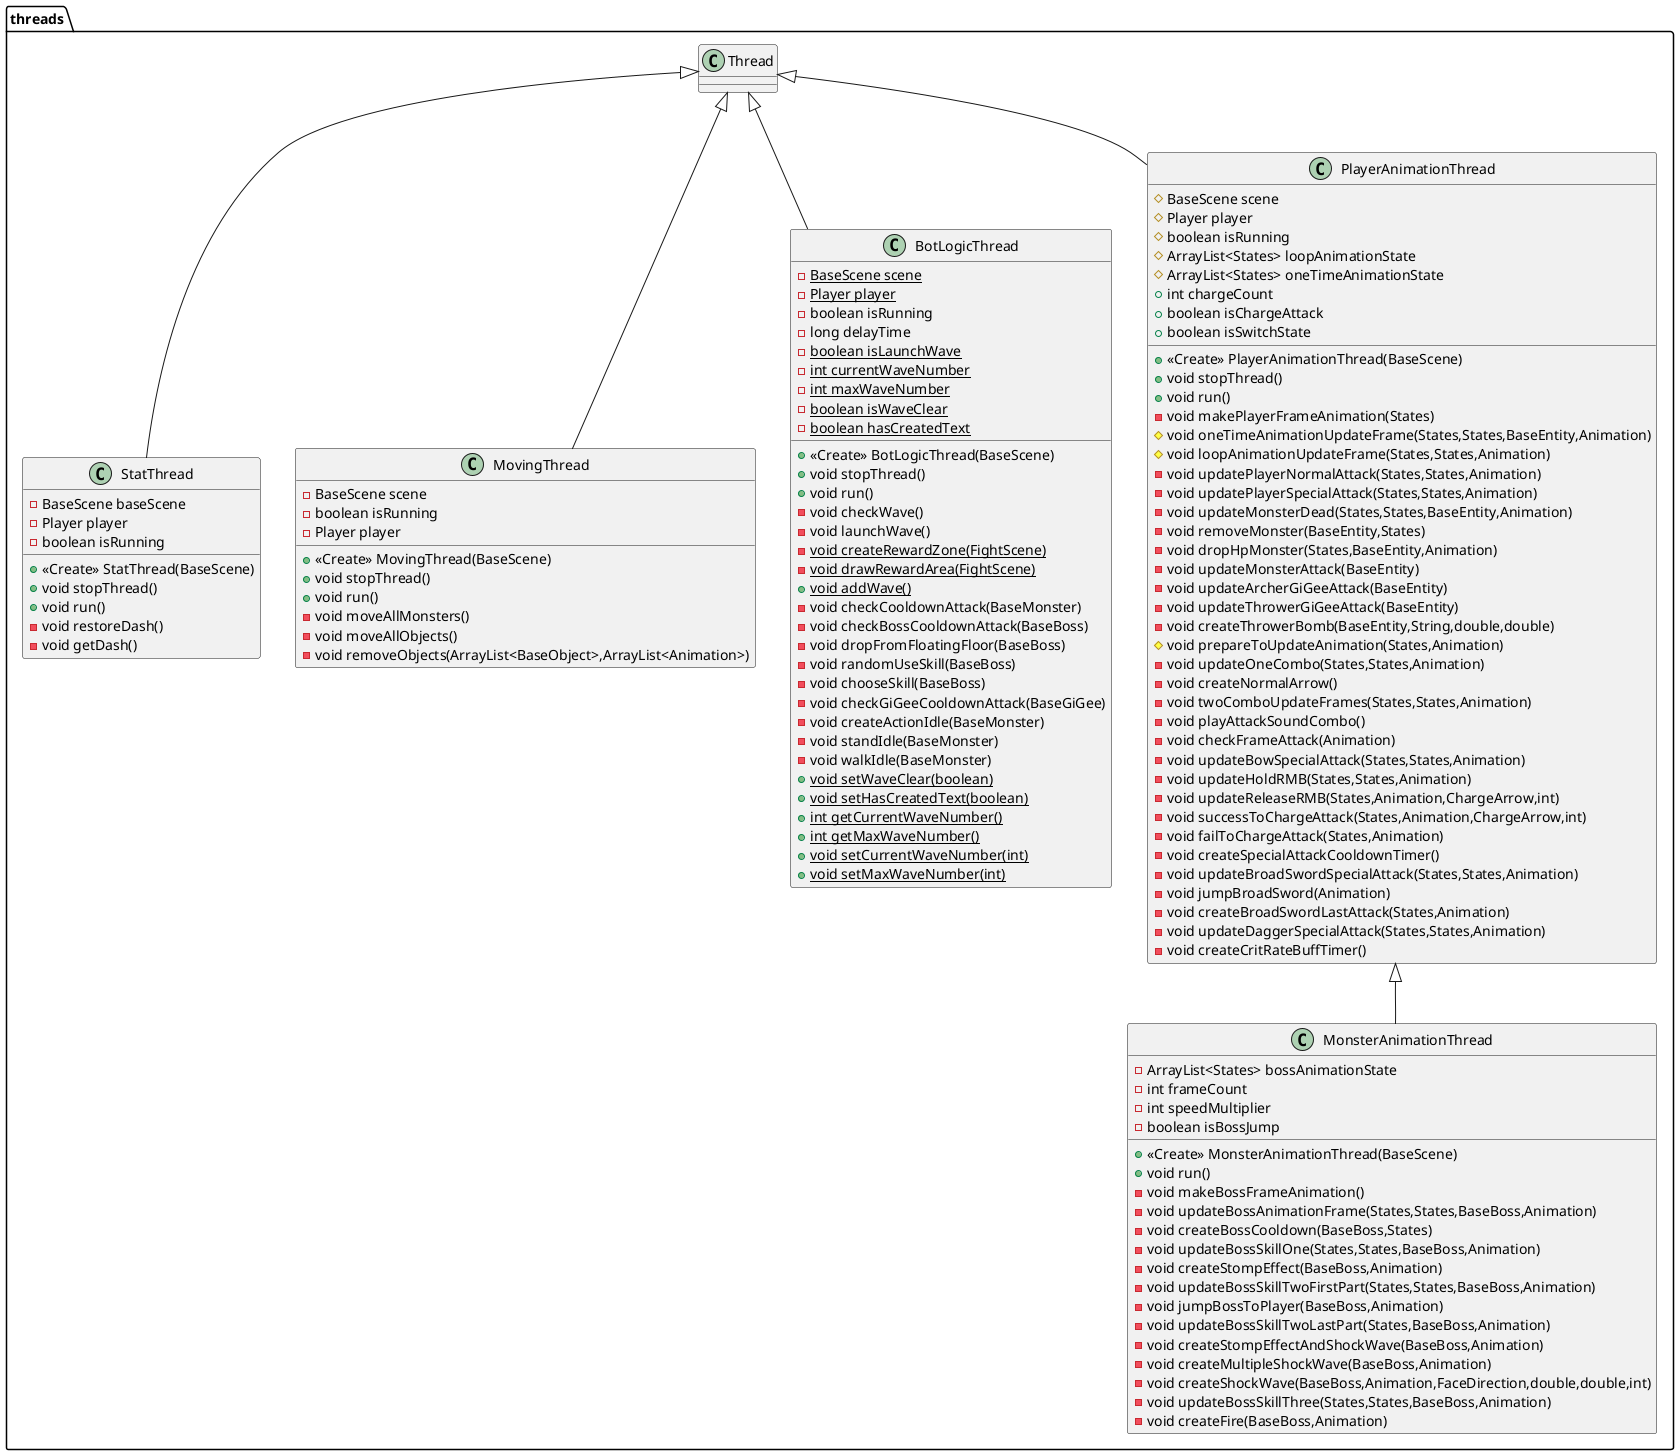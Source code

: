 @startuml
class threads.StatThread {
- BaseScene baseScene
- Player player
- boolean isRunning
+ <<Create>> StatThread(BaseScene)
+ void stopThread()
+ void run()
- void restoreDash()
- void getDash()
}


class threads.MovingThread {
- BaseScene scene
- boolean isRunning
- Player player
+ <<Create>> MovingThread(BaseScene)
+ void stopThread()
+ void run()
- void moveAllMonsters()
- void moveAllObjects()
- void removeObjects(ArrayList<BaseObject>,ArrayList<Animation>)
}


class threads.BotLogicThread {
- {static} BaseScene scene
- {static} Player player
- boolean isRunning
- long delayTime
- {static} boolean isLaunchWave
- {static} int currentWaveNumber
- {static} int maxWaveNumber
- {static} boolean isWaveClear
- {static} boolean hasCreatedText
+ <<Create>> BotLogicThread(BaseScene)
+ void stopThread()
+ void run()
- void checkWave()
- void launchWave()
- {static} void createRewardZone(FightScene)
- {static} void drawRewardArea(FightScene)
+ {static} void addWave()
- void checkCooldownAttack(BaseMonster)
- void checkBossCooldownAttack(BaseBoss)
- void dropFromFloatingFloor(BaseBoss)
- void randomUseSkill(BaseBoss)
- void chooseSkill(BaseBoss)
- void checkGiGeeCooldownAttack(BaseGiGee)
- void createActionIdle(BaseMonster)
- void standIdle(BaseMonster)
- void walkIdle(BaseMonster)
+ {static} void setWaveClear(boolean)
+ {static} void setHasCreatedText(boolean)
+ {static} int getCurrentWaveNumber()
+ {static} int getMaxWaveNumber()
+ {static} void setCurrentWaveNumber(int)
+ {static} void setMaxWaveNumber(int)
}


class threads.MonsterAnimationThread {
- ArrayList<States> bossAnimationState
- int frameCount
- int speedMultiplier
- boolean isBossJump
+ <<Create>> MonsterAnimationThread(BaseScene)
+ void run()
- void makeBossFrameAnimation()
- void updateBossAnimationFrame(States,States,BaseBoss,Animation)
- void createBossCooldown(BaseBoss,States)
- void updateBossSkillOne(States,States,BaseBoss,Animation)
- void createStompEffect(BaseBoss,Animation)
- void updateBossSkillTwoFirstPart(States,States,BaseBoss,Animation)
- void jumpBossToPlayer(BaseBoss,Animation)
- void updateBossSkillTwoLastPart(States,BaseBoss,Animation)
- void createStompEffectAndShockWave(BaseBoss,Animation)
- void createMultipleShockWave(BaseBoss,Animation)
- void createShockWave(BaseBoss,Animation,FaceDirection,double,double,int)
- void updateBossSkillThree(States,States,BaseBoss,Animation)
- void createFire(BaseBoss,Animation)
}


class threads.PlayerAnimationThread {
# BaseScene scene
# Player player
# boolean isRunning
# ArrayList<States> loopAnimationState
# ArrayList<States> oneTimeAnimationState
+ int chargeCount
+ boolean isChargeAttack
+ boolean isSwitchState
+ <<Create>> PlayerAnimationThread(BaseScene)
+ void stopThread()
+ void run()
- void makePlayerFrameAnimation(States)
# void oneTimeAnimationUpdateFrame(States,States,BaseEntity,Animation)
# void loopAnimationUpdateFrame(States,States,Animation)
- void updatePlayerNormalAttack(States,States,Animation)
- void updatePlayerSpecialAttack(States,States,Animation)
- void updateMonsterDead(States,States,BaseEntity,Animation)
- void removeMonster(BaseEntity,States)
- void dropHpMonster(States,BaseEntity,Animation)
- void updateMonsterAttack(BaseEntity)
- void updateArcherGiGeeAttack(BaseEntity)
- void updateThrowerGiGeeAttack(BaseEntity)
- void createThrowerBomb(BaseEntity,String,double,double)
# void prepareToUpdateAnimation(States,Animation)
- void updateOneCombo(States,States,Animation)
- void createNormalArrow()
- void twoComboUpdateFrames(States,States,Animation)
- void playAttackSoundCombo()
- void checkFrameAttack(Animation)
- void updateBowSpecialAttack(States,States,Animation)
- void updateHoldRMB(States,States,Animation)
- void updateReleaseRMB(States,Animation,ChargeArrow,int)
- void successToChargeAttack(States,Animation,ChargeArrow,int)
- void failToChargeAttack(States,Animation)
- void createSpecialAttackCooldownTimer()
- void updateBroadSwordSpecialAttack(States,States,Animation)
- void jumpBroadSword(Animation)
- void createBroadSwordLastAttack(States,Animation)
- void updateDaggerSpecialAttack(States,States,Animation)
- void createCritRateBuffTimer()
}




threads.Thread <|-- threads.StatThread
threads.Thread <|-- threads.MovingThread
threads.Thread <|-- threads.BotLogicThread
threads.PlayerAnimationThread <|-- threads.MonsterAnimationThread
threads.Thread <|-- threads.PlayerAnimationThread
@enduml